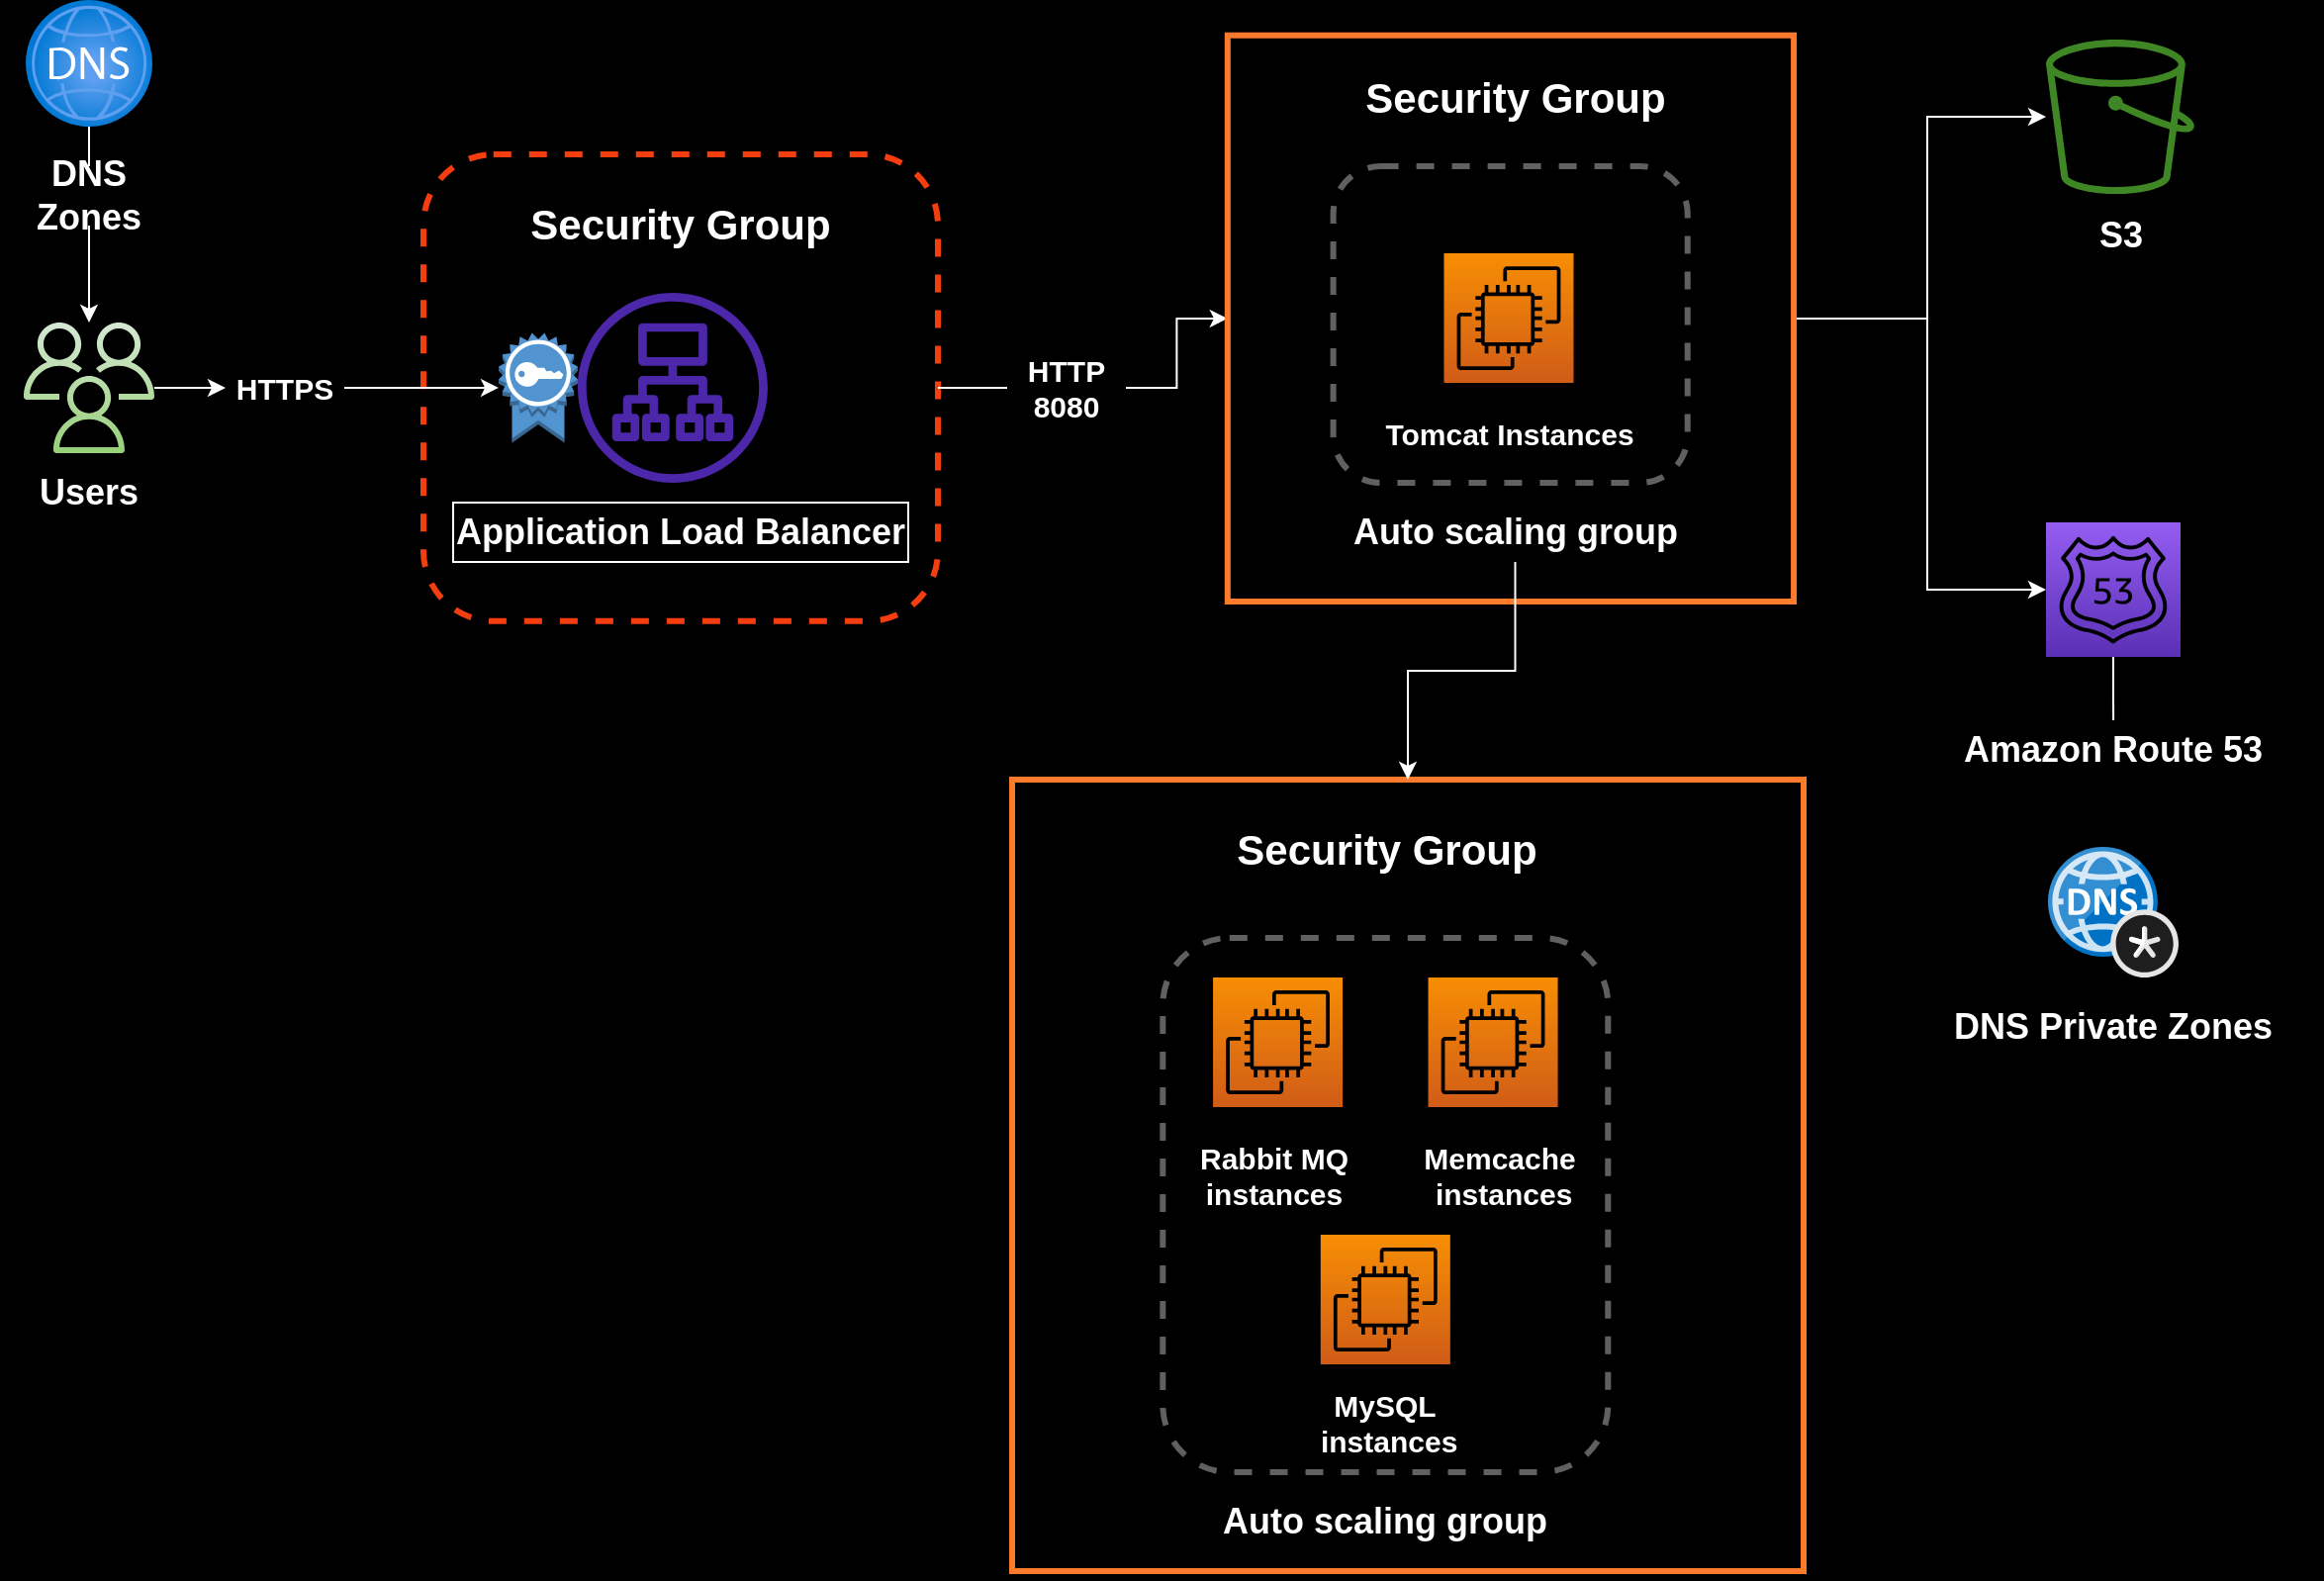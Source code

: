 <mxfile version="20.8.11" type="github">
  <diagram id="Ht1M8jgEwFfnCIfOTk4-" name="Page-1">
    <mxGraphModel dx="610" dy="289" grid="1" gridSize="10" guides="1" tooltips="1" connect="1" arrows="1" fold="1" page="1" pageScale="1" pageWidth="1169" pageHeight="827" background="#000000" math="0" shadow="0">
      <root>
        <mxCell id="0" />
        <mxCell id="1" parent="0" />
        <mxCell id="zLqFnhN9I1rzCWaggQR7-6" value="" style="edgeStyle=orthogonalEdgeStyle;rounded=0;orthogonalLoop=1;jettySize=auto;html=1;startArrow=none;fontColor=#FFFFFF;" parent="1" source="4QRxjfR1u28q5DTtSrSD-2" target="4QRxjfR1u28q5DTtSrSD-5" edge="1">
          <mxGeometry relative="1" as="geometry" />
        </mxCell>
        <object label="" id="4QRxjfR1u28q5DTtSrSD-1">
          <mxCell style="aspect=fixed;html=1;points=[];align=center;image;fontSize=12;image=img/lib/azure2/networking/DNS_Zones.svg;fontColor=#FFFFFF;" parent="1" vertex="1">
            <mxGeometry x="29" y="16" width="64" height="64" as="geometry" />
          </mxCell>
        </object>
        <mxCell id="zLqFnhN9I1rzCWaggQR7-1" value="" style="edgeStyle=orthogonalEdgeStyle;rounded=0;orthogonalLoop=1;jettySize=auto;html=1;fontColor=#FFFFFF;labelBorderColor=#FFFFFF;strokeColor=#FFFFFF;" parent="1" source="4QRxjfR1u28q5DTtSrSD-5" target="4QRxjfR1u28q5DTtSrSD-58" edge="1">
          <mxGeometry relative="1" as="geometry" />
        </mxCell>
        <mxCell id="4QRxjfR1u28q5DTtSrSD-5" value="" style="sketch=0;outlineConnect=0;fillColor=#d5e8d4;strokeColor=none;dashed=0;verticalLabelPosition=bottom;verticalAlign=top;align=center;html=1;fontSize=12;fontStyle=0;aspect=fixed;pointerEvents=1;shape=mxgraph.aws4.users;gradientColor=#97d077;fontColor=#FFFFFF;" parent="1" vertex="1">
          <mxGeometry x="28" y="179" width="66" height="66" as="geometry" />
        </mxCell>
        <mxCell id="4QRxjfR1u28q5DTtSrSD-48" value="" style="edgeStyle=orthogonalEdgeStyle;rounded=0;orthogonalLoop=1;jettySize=auto;html=1;fontFamily=Tahoma;fontSize=15;fontColor=#FFFFFF;startArrow=none;strokeColor=#FFFFFF;" parent="1" source="4QRxjfR1u28q5DTtSrSD-55" target="4QRxjfR1u28q5DTtSrSD-9" edge="1">
          <mxGeometry relative="1" as="geometry" />
        </mxCell>
        <mxCell id="4QRxjfR1u28q5DTtSrSD-8" value="" style="rounded=1;whiteSpace=wrap;html=1;dashed=1;fillColor=none;strokeColor=#f53e10;strokeWidth=3;fontColor=#FFFFFF;" parent="1" vertex="1">
          <mxGeometry x="230" y="94.06" width="260" height="235.87" as="geometry" />
        </mxCell>
        <mxCell id="4QRxjfR1u28q5DTtSrSD-52" style="edgeStyle=orthogonalEdgeStyle;rounded=0;orthogonalLoop=1;jettySize=auto;html=1;entryX=0;entryY=0.5;entryDx=0;entryDy=0;entryPerimeter=0;fontFamily=Tahoma;fontSize=15;fontColor=#FFFFFF;strokeColor=#FFFFFF;" parent="1" source="4QRxjfR1u28q5DTtSrSD-9" target="4QRxjfR1u28q5DTtSrSD-42" edge="1">
          <mxGeometry relative="1" as="geometry">
            <Array as="points">
              <mxPoint x="990" y="177" />
              <mxPoint x="990" y="314" />
            </Array>
          </mxGeometry>
        </mxCell>
        <mxCell id="JdfW3q7XRRElJC6JKNPO-4" style="edgeStyle=orthogonalEdgeStyle;rounded=0;orthogonalLoop=1;jettySize=auto;html=1;fontColor=#FFFFFF;strokeColor=#FFFFFF;" parent="1" source="4QRxjfR1u28q5DTtSrSD-9" target="JdfW3q7XRRElJC6JKNPO-2" edge="1">
          <mxGeometry relative="1" as="geometry">
            <Array as="points">
              <mxPoint x="990" y="177" />
              <mxPoint x="990" y="75" />
            </Array>
          </mxGeometry>
        </mxCell>
        <mxCell id="4QRxjfR1u28q5DTtSrSD-9" value="" style="whiteSpace=wrap;html=1;aspect=fixed;strokeColor=#fc7a2c;strokeWidth=3;perimeterSpacing=0;fontSize=7;fillColor=none;fontColor=#FFFFFF;" parent="1" vertex="1">
          <mxGeometry x="636.41" y="33.87" width="286.13" height="286.13" as="geometry" />
        </mxCell>
        <mxCell id="4QRxjfR1u28q5DTtSrSD-31" value="" style="whiteSpace=wrap;html=1;aspect=fixed;strokeColor=#fc7a2c;strokeWidth=3;perimeterSpacing=0;fillColor=none;fontColor=#FFFFFF;" parent="1" vertex="1">
          <mxGeometry x="527.5" y="410" width="400" height="400" as="geometry" />
        </mxCell>
        <mxCell id="4QRxjfR1u28q5DTtSrSD-30" value="" style="sketch=0;outlineConnect=0;fontColor=#FFFFFF;gradientColor=none;fillColor=#4D27AA;strokeColor=none;dashed=0;verticalLabelPosition=bottom;verticalAlign=top;align=center;html=1;fontSize=12;fontStyle=0;aspect=fixed;pointerEvents=1;shape=mxgraph.aws4.application_load_balancer;" parent="1" vertex="1">
          <mxGeometry x="308.01" y="164.06" width="95.94" height="95.94" as="geometry" />
        </mxCell>
        <mxCell id="4QRxjfR1u28q5DTtSrSD-24" value="" style="sketch=0;points=[[0,0,0],[0.25,0,0],[0.5,0,0],[0.75,0,0],[1,0,0],[0,1,0],[0.25,1,0],[0.5,1,0],[0.75,1,0],[1,1,0],[0,0.25,0],[0,0.5,0],[0,0.75,0],[1,0.25,0],[1,0.5,0],[1,0.75,0]];outlineConnect=0;fontColor=#FFFFFF;gradientColor=#F78E04;gradientDirection=north;fillColor=#D05C17;strokeColor=#000000;dashed=0;verticalLabelPosition=bottom;verticalAlign=top;align=center;html=1;fontSize=12;fontStyle=0;aspect=fixed;shape=mxgraph.aws4.resourceIcon;resIcon=mxgraph.aws4.ec2;" parent="1" vertex="1">
          <mxGeometry x="745.75" y="144.06" width="65.5" height="65.5" as="geometry" />
        </mxCell>
        <mxCell id="4QRxjfR1u28q5DTtSrSD-26" value="" style="sketch=0;points=[[0,0,0],[0.25,0,0],[0.5,0,0],[0.75,0,0],[1,0,0],[0,1,0],[0.25,1,0],[0.5,1,0],[0.75,1,0],[1,1,0],[0,0.25,0],[0,0.5,0],[0,0.75,0],[1,0.25,0],[1,0.5,0],[1,0.75,0]];outlineConnect=0;fontColor=#FFFFFF;gradientColor=#F78E04;gradientDirection=north;fillColor=#D05C17;strokeColor=none;dashed=0;verticalLabelPosition=bottom;verticalAlign=top;align=center;html=1;fontSize=12;fontStyle=0;aspect=fixed;shape=mxgraph.aws4.resourceIcon;resIcon=mxgraph.aws4.ec2;" parent="1" vertex="1">
          <mxGeometry x="737.79" y="510" width="65.5" height="65.5" as="geometry" />
        </mxCell>
        <mxCell id="4QRxjfR1u28q5DTtSrSD-27" value="" style="sketch=0;points=[[0,0,0],[0.25,0,0],[0.5,0,0],[0.75,0,0],[1,0,0],[0,1,0],[0.25,1,0],[0.5,1,0],[0.75,1,0],[1,1,0],[0,0.25,0],[0,0.5,0],[0,0.75,0],[1,0.25,0],[1,0.5,0],[1,0.75,0]];outlineConnect=0;fontColor=#FFFFFF;gradientColor=#F78E04;gradientDirection=north;fillColor=#D05C17;strokeColor=none;dashed=0;verticalLabelPosition=bottom;verticalAlign=top;align=center;html=1;fontSize=12;fontStyle=0;aspect=fixed;shape=mxgraph.aws4.resourceIcon;resIcon=mxgraph.aws4.ec2;" parent="1" vertex="1">
          <mxGeometry x="629.04" y="510" width="65.5" height="65.5" as="geometry" />
        </mxCell>
        <mxCell id="4QRxjfR1u28q5DTtSrSD-29" value="" style="sketch=0;points=[[0,0,0],[0.25,0,0],[0.5,0,0],[0.75,0,0],[1,0,0],[0,1,0],[0.25,1,0],[0.5,1,0],[0.75,1,0],[1,1,0],[0,0.25,0],[0,0.5,0],[0,0.75,0],[1,0.25,0],[1,0.5,0],[1,0.75,0]];outlineConnect=0;fontColor=#FFFFFF;gradientColor=#F78E04;gradientDirection=north;fillColor=#D05C17;strokeColor=none;dashed=0;verticalLabelPosition=bottom;verticalAlign=top;align=center;html=1;fontSize=12;fontStyle=0;aspect=fixed;shape=mxgraph.aws4.resourceIcon;resIcon=mxgraph.aws4.ec2;" parent="1" vertex="1">
          <mxGeometry x="683.41" y="640" width="65.5" height="65.5" as="geometry" />
        </mxCell>
        <mxCell id="4QRxjfR1u28q5DTtSrSD-32" value="&lt;h3 style=&quot;font-size: 21px;&quot;&gt;Security Group&lt;br style=&quot;font-size: 21px;&quot;&gt;&lt;/h3&gt;" style="text;html=1;strokeColor=none;fillColor=none;align=center;verticalAlign=middle;whiteSpace=wrap;rounded=0;fontSize=21;fontColor=#FFFFFF;" parent="1" vertex="1">
          <mxGeometry x="694.62" y="50" width="174.25" height="30" as="geometry" />
        </mxCell>
        <mxCell id="4QRxjfR1u28q5DTtSrSD-33" value="&lt;h3 style=&quot;font-size: 21px;&quot;&gt;Security Group&lt;br style=&quot;font-size: 21px;&quot;&gt;&lt;/h3&gt;" style="text;html=1;strokeColor=none;fillColor=none;align=center;verticalAlign=middle;whiteSpace=wrap;rounded=0;fontSize=21;fontColor=#FFFFFF;" parent="1" vertex="1">
          <mxGeometry x="630" y="430" width="174.25" height="30" as="geometry" />
        </mxCell>
        <mxCell id="4QRxjfR1u28q5DTtSrSD-38" value="&lt;h3 style=&quot;font-size: 21px;&quot;&gt;Security Group&lt;br style=&quot;font-size: 21px;&quot;&gt;&lt;/h3&gt;" style="text;html=1;strokeColor=none;fillColor=none;align=center;verticalAlign=middle;whiteSpace=wrap;rounded=0;fontSize=21;fontColor=#FFFFFF;" parent="1" vertex="1">
          <mxGeometry x="272.88" y="114.06" width="174.25" height="30" as="geometry" />
        </mxCell>
        <mxCell id="4QRxjfR1u28q5DTtSrSD-39" value="&lt;font data-darkreader-inline-color=&quot;&quot; style=&quot;font-size: 18px; --darkreader-inline-color: #e8e6e3;&quot;&gt;&lt;b&gt;&lt;font style=&quot;font-size: 18px;&quot;&gt;Application Load Balancer&lt;/font&gt;&lt;/b&gt;&lt;/font&gt;" style="text;html=1;strokeColor=#FFFFFF;fillColor=none;align=center;verticalAlign=middle;whiteSpace=wrap;rounded=0;fontColor=#FFFFFF;" parent="1" vertex="1">
          <mxGeometry x="245.01" y="270" width="230" height="30" as="geometry" />
        </mxCell>
        <mxCell id="4QRxjfR1u28q5DTtSrSD-41" value="&lt;h3 style=&quot;font-size: 18px;&quot;&gt;&lt;font data-darkreader-inline-color=&quot;&quot; style=&quot;--darkreader-inline-color: #e8e6e3;&quot;&gt;Users&lt;br&gt;&lt;/font&gt;&lt;/h3&gt;" style="text;html=1;strokeColor=none;fillColor=none;align=center;verticalAlign=middle;whiteSpace=wrap;rounded=0;fontColor=#FFFFFF;" parent="1" vertex="1">
          <mxGeometry x="16" y="250" width="90" height="30" as="geometry" />
        </mxCell>
        <mxCell id="4QRxjfR1u28q5DTtSrSD-50" value="" style="edgeStyle=orthogonalEdgeStyle;rounded=0;orthogonalLoop=1;jettySize=auto;html=1;fontFamily=Tahoma;fontSize=15;fontColor=#FFFFFF;startArrow=none;" parent="1" source="4QRxjfR1u28q5DTtSrSD-74" target="4QRxjfR1u28q5DTtSrSD-45" edge="1">
          <mxGeometry relative="1" as="geometry" />
        </mxCell>
        <mxCell id="4QRxjfR1u28q5DTtSrSD-42" value="" style="sketch=0;points=[[0,0,0],[0.25,0,0],[0.5,0,0],[0.75,0,0],[1,0,0],[0,1,0],[0.25,1,0],[0.5,1,0],[0.75,1,0],[1,1,0],[0,0.25,0],[0,0.5,0],[0,0.75,0],[1,0.25,0],[1,0.5,0],[1,0.75,0]];outlineConnect=0;fontColor=#FFFFFF;gradientColor=#945DF2;gradientDirection=north;fillColor=#5A30B5;strokeColor=none;dashed=0;verticalLabelPosition=bottom;verticalAlign=top;align=center;html=1;fontSize=12;fontStyle=0;aspect=fixed;shape=mxgraph.aws4.resourceIcon;resIcon=mxgraph.aws4.route_53;strokeWidth=3;fontFamily=Tahoma;" parent="1" vertex="1">
          <mxGeometry x="1050" y="280" width="68" height="68" as="geometry" />
        </mxCell>
        <mxCell id="4QRxjfR1u28q5DTtSrSD-45" value="" style="sketch=0;aspect=fixed;html=1;points=[];align=center;image;fontSize=12;image=img/lib/mscae/DNS_Private_Zones.svg;dashed=1;strokeColor=#000000;strokeWidth=3;fontFamily=Tahoma;fontColor=#FFFFFF;fillColor=#18141d;" parent="1" vertex="1">
          <mxGeometry x="1051" y="444" width="66" height="66" as="geometry" />
        </mxCell>
        <mxCell id="4QRxjfR1u28q5DTtSrSD-53" value="" style="outlineConnect=0;dashed=0;verticalLabelPosition=bottom;verticalAlign=top;align=center;html=1;shape=mxgraph.aws3.certificate;fillColor=#5294CF;gradientColor=none;strokeColor=#000000;strokeWidth=3;fontFamily=Tahoma;fontSize=15;fontColor=#FFFFFF;" parent="1" vertex="1">
          <mxGeometry x="268.01" y="184.24" width="40" height="55.5" as="geometry" />
        </mxCell>
        <mxCell id="4QRxjfR1u28q5DTtSrSD-56" value="" style="edgeStyle=orthogonalEdgeStyle;rounded=0;orthogonalLoop=1;jettySize=auto;html=1;fontFamily=Tahoma;fontSize=15;fontColor=#FFFFFF;endArrow=none;" parent="1" source="4QRxjfR1u28q5DTtSrSD-8" target="4QRxjfR1u28q5DTtSrSD-55" edge="1">
          <mxGeometry relative="1" as="geometry">
            <mxPoint x="230" y="212" as="sourcePoint" />
            <mxPoint x="94" y="212" as="targetPoint" />
          </mxGeometry>
        </mxCell>
        <mxCell id="4QRxjfR1u28q5DTtSrSD-57" value="" style="edgeStyle=orthogonalEdgeStyle;rounded=0;orthogonalLoop=1;jettySize=auto;html=1;fontFamily=Tahoma;fontSize=15;fontColor=#FFFFFF;endArrow=none;strokeColor=#FFFFFF;" parent="1" source="4QRxjfR1u28q5DTtSrSD-8" target="4QRxjfR1u28q5DTtSrSD-55" edge="1">
          <mxGeometry relative="1" as="geometry">
            <mxPoint x="490" y="212" as="sourcePoint" />
            <mxPoint x="630" y="167.412" as="targetPoint" />
          </mxGeometry>
        </mxCell>
        <mxCell id="4QRxjfR1u28q5DTtSrSD-55" value="&lt;h3 style=&quot;font-size: 15px;&quot;&gt;&lt;font data-darkreader-inline-color=&quot;&quot; style=&quot;--darkreader-inline-color: #e8e6e3;&quot;&gt;HTTP 8080&lt;br&gt;&lt;/font&gt;&lt;/h3&gt;" style="text;html=1;strokeColor=none;fillColor=none;align=center;verticalAlign=middle;whiteSpace=wrap;rounded=0;fontColor=#FFFFFF;" parent="1" vertex="1">
          <mxGeometry x="525" y="197" width="60" height="30" as="geometry" />
        </mxCell>
        <mxCell id="zLqFnhN9I1rzCWaggQR7-2" value="" style="edgeStyle=orthogonalEdgeStyle;rounded=0;orthogonalLoop=1;jettySize=auto;html=1;fontColor=#FFFFFF;strokeColor=#FFFFFF;" parent="1" source="4QRxjfR1u28q5DTtSrSD-58" target="4QRxjfR1u28q5DTtSrSD-53" edge="1">
          <mxGeometry relative="1" as="geometry" />
        </mxCell>
        <mxCell id="4QRxjfR1u28q5DTtSrSD-58" value="&lt;h3 style=&quot;font-size: 15px;&quot;&gt;&lt;font data-darkreader-inline-color=&quot;&quot; style=&quot;--darkreader-inline-color: #e8e6e3;&quot;&gt;HTTPS&lt;/font&gt;&lt;br&gt;&lt;/h3&gt;" style="text;html=1;strokeColor=none;fillColor=none;align=center;verticalAlign=middle;whiteSpace=wrap;rounded=0;fontColor=#FFFFFF;" parent="1" vertex="1">
          <mxGeometry x="130" y="196.99" width="60" height="30" as="geometry" />
        </mxCell>
        <mxCell id="4QRxjfR1u28q5DTtSrSD-65" value="" style="rounded=1;whiteSpace=wrap;html=1;dashed=1;fillColor=none;strokeWidth=3;strokeColor=#606060;fontColor=#FFFFFF;" parent="1" vertex="1">
          <mxGeometry x="689.81" y="100" width="179.06" height="160" as="geometry" />
        </mxCell>
        <mxCell id="4QRxjfR1u28q5DTtSrSD-67" value="" style="rounded=1;whiteSpace=wrap;html=1;dashed=1;fillColor=none;strokeWidth=3;strokeColor=#606060;fontColor=#FFFFFF;" parent="1" vertex="1">
          <mxGeometry x="603.66" y="490" width="225" height="270" as="geometry" />
        </mxCell>
        <mxCell id="zLqFnhN9I1rzCWaggQR7-3" value="" style="edgeStyle=orthogonalEdgeStyle;rounded=0;orthogonalLoop=1;jettySize=auto;html=1;fontColor=#FFFFFF;strokeColor=#FFFFFF;" parent="1" source="4QRxjfR1u28q5DTtSrSD-68" target="4QRxjfR1u28q5DTtSrSD-31" edge="1">
          <mxGeometry relative="1" as="geometry" />
        </mxCell>
        <mxCell id="4QRxjfR1u28q5DTtSrSD-68" value="&lt;h3 style=&quot;font-size: 18px;&quot;&gt;&lt;font style=&quot;font-size: 18px;&quot;&gt;&lt;font data-darkreader-inline-color=&quot;&quot; style=&quot;--darkreader-inline-color: #e8e6e3;&quot;&gt;Auto scaling group&lt;/font&gt;&lt;br&gt;&lt;/font&gt;&lt;/h3&gt;" style="text;html=1;strokeColor=none;fillColor=none;align=center;verticalAlign=middle;whiteSpace=wrap;rounded=0;fontColor=#FFFFFF;" parent="1" vertex="1">
          <mxGeometry x="685.59" y="270" width="192.32" height="30" as="geometry" />
        </mxCell>
        <mxCell id="4QRxjfR1u28q5DTtSrSD-69" value="&lt;h3 style=&quot;font-size: 18px;&quot;&gt;&lt;font style=&quot;font-size: 18px;&quot;&gt;Auto scaling group&lt;br&gt;&lt;/font&gt;&lt;/h3&gt;" style="text;html=1;strokeColor=none;fillColor=none;align=center;verticalAlign=middle;whiteSpace=wrap;rounded=0;fontColor=#FFFFFF;" parent="1" vertex="1">
          <mxGeometry x="614.33" y="770" width="203.66" height="30" as="geometry" />
        </mxCell>
        <mxCell id="4QRxjfR1u28q5DTtSrSD-70" value="&lt;font data-darkreader-inline-color=&quot;&quot; style=&quot;font-size: 15px; --darkreader-inline-color: #e8e6e3;&quot;&gt;Tomcat Instances&lt;/font&gt;" style="text;html=1;strokeColor=none;fillColor=none;align=center;verticalAlign=middle;whiteSpace=wrap;rounded=0;fontStyle=1;fontColor=#FFFFFF;" parent="1" vertex="1">
          <mxGeometry x="708.18" y="220" width="142.32" height="30" as="geometry" />
        </mxCell>
        <mxCell id="4QRxjfR1u28q5DTtSrSD-71" value="&lt;div style=&quot;font-size: 15px;&quot;&gt;&lt;font data-darkreader-inline-color=&quot;&quot; style=&quot;font-size: 15px; --darkreader-inline-color: #e8e6e3;&quot;&gt;Rabbit MQ instances&lt;/font&gt;&lt;/div&gt;" style="text;html=1;strokeColor=none;fillColor=none;align=center;verticalAlign=middle;whiteSpace=wrap;rounded=0;fontStyle=1;fontColor=#FFFFFF;" parent="1" vertex="1">
          <mxGeometry x="588.66" y="595" width="142.32" height="30" as="geometry" />
        </mxCell>
        <mxCell id="4QRxjfR1u28q5DTtSrSD-72" value="&lt;div style=&quot;font-size: 15px;&quot;&gt;&lt;font style=&quot;font-size: 15px;&quot;&gt;Memcache&lt;/font&gt;&lt;/div&gt;&lt;div style=&quot;font-size: 15px;&quot;&gt;&lt;font style=&quot;font-size: 15px;&quot;&gt;&amp;nbsp;instances&lt;/font&gt;&lt;/div&gt;" style="text;html=1;strokeColor=none;fillColor=none;align=center;verticalAlign=middle;whiteSpace=wrap;rounded=0;fontStyle=1;fontColor=#FFFFFF;" parent="1" vertex="1">
          <mxGeometry x="703.28" y="595" width="142.32" height="30" as="geometry" />
        </mxCell>
        <mxCell id="4QRxjfR1u28q5DTtSrSD-73" value="&lt;div style=&quot;font-size: 15px;&quot;&gt;&lt;font data-darkreader-inline-color=&quot;&quot; style=&quot;font-size: 15px; --darkreader-inline-color: #e8e6e3;&quot;&gt;MySQL&lt;/font&gt;&lt;/div&gt;&lt;div style=&quot;font-size: 15px;&quot;&gt;&lt;font data-darkreader-inline-color=&quot;&quot; style=&quot;font-size: 15px; --darkreader-inline-color: #e8e6e3;&quot;&gt;&amp;nbsp;instances&lt;/font&gt;&lt;/div&gt;" style="text;html=1;strokeColor=none;fillColor=none;align=center;verticalAlign=middle;whiteSpace=wrap;rounded=0;fontStyle=1;fontColor=#FFFFFF;" parent="1" vertex="1">
          <mxGeometry x="645" y="720" width="142.32" height="30" as="geometry" />
        </mxCell>
        <mxCell id="4QRxjfR1u28q5DTtSrSD-76" value="" style="edgeStyle=orthogonalEdgeStyle;rounded=0;orthogonalLoop=1;jettySize=auto;html=1;fontFamily=Tahoma;fontSize=15;fontColor=#FFFFFF;endArrow=none;strokeColor=#FFFFFF;" parent="1" source="4QRxjfR1u28q5DTtSrSD-42" target="4QRxjfR1u28q5DTtSrSD-74" edge="1">
          <mxGeometry relative="1" as="geometry">
            <mxPoint x="1084" y="348" as="sourcePoint" />
            <mxPoint x="1085.0" y="424" as="targetPoint" />
          </mxGeometry>
        </mxCell>
        <mxCell id="4QRxjfR1u28q5DTtSrSD-74" value="&lt;h3 style=&quot;font-size: 18px;&quot;&gt;&lt;font style=&quot;font-size: 18px;&quot;&gt;&lt;font data-darkreader-inline-color=&quot;&quot; style=&quot;--darkreader-inline-color: #e8e6e3;&quot;&gt;Amazon Route 53&lt;/font&gt;&lt;br&gt;&lt;/font&gt;&lt;/h3&gt;" style="text;html=1;strokeColor=none;fillColor=none;align=center;verticalAlign=middle;whiteSpace=wrap;rounded=0;fontColor=#FFFFFF;" parent="1" vertex="1">
          <mxGeometry x="982.17" y="380" width="203.66" height="30" as="geometry" />
        </mxCell>
        <mxCell id="4QRxjfR1u28q5DTtSrSD-78" value="&lt;h3 style=&quot;font-size: 18px;&quot;&gt;&lt;font style=&quot;font-size: 18px;&quot;&gt;&lt;font data-darkreader-inline-color=&quot;&quot; style=&quot;--darkreader-inline-color: #e8e6e3;&quot;&gt;DNS Private Zones&lt;/font&gt;&lt;br&gt;&lt;/font&gt;&lt;/h3&gt;" style="text;html=1;strokeColor=none;fillColor=none;align=center;verticalAlign=middle;whiteSpace=wrap;rounded=0;fontColor=#FFFFFF;" parent="1" vertex="1">
          <mxGeometry x="982.17" y="520" width="203.66" height="30" as="geometry" />
        </mxCell>
        <mxCell id="zLqFnhN9I1rzCWaggQR7-9" value="" style="edgeStyle=orthogonalEdgeStyle;rounded=0;orthogonalLoop=1;jettySize=auto;html=1;endArrow=none;fontColor=#FFFFFF;strokeColor=#FFFFFF;" parent="1" source="4QRxjfR1u28q5DTtSrSD-1" target="4QRxjfR1u28q5DTtSrSD-2" edge="1">
          <mxGeometry relative="1" as="geometry">
            <mxPoint x="61" y="80" as="sourcePoint" />
            <mxPoint x="61" y="179" as="targetPoint" />
          </mxGeometry>
        </mxCell>
        <mxCell id="UkgWjjfoPncARp1UeeWx-2" value="" style="edgeStyle=orthogonalEdgeStyle;rounded=0;orthogonalLoop=1;jettySize=auto;html=1;labelBorderColor=#FFFFFF;fontColor=#FFFFFF;strokeColor=#FFFFFF;" edge="1" parent="1" source="4QRxjfR1u28q5DTtSrSD-2" target="4QRxjfR1u28q5DTtSrSD-5">
          <mxGeometry relative="1" as="geometry" />
        </mxCell>
        <mxCell id="4QRxjfR1u28q5DTtSrSD-2" value="&lt;h3 style=&quot;font-size: 18px;&quot;&gt;&lt;font data-darkreader-inline-color=&quot;&quot; style=&quot;font-size: 18px; --darkreader-inline-color: #e8e6e3;&quot;&gt;DNS Zones&lt;/font&gt;&lt;/h3&gt;" style="text;html=1;strokeColor=none;fillColor=none;align=center;verticalAlign=middle;whiteSpace=wrap;rounded=0;fontColor=#FFFFFF;" parent="1" vertex="1">
          <mxGeometry x="16" y="100" width="90" height="30" as="geometry" />
        </mxCell>
        <mxCell id="JdfW3q7XRRElJC6JKNPO-2" value="" style="sketch=0;outlineConnect=0;fontColor=#FFFFFF;gradientColor=none;fillColor=#3F8624;strokeColor=none;dashed=0;verticalLabelPosition=bottom;verticalAlign=top;align=center;html=1;fontSize=12;fontStyle=0;aspect=fixed;pointerEvents=1;shape=mxgraph.aws4.bucket;" parent="1" vertex="1">
          <mxGeometry x="1050" y="36.06" width="75" height="78" as="geometry" />
        </mxCell>
        <mxCell id="UkgWjjfoPncARp1UeeWx-1" value="&lt;h3 style=&quot;font-size: 18px;&quot;&gt;&lt;font data-darkreader-inline-color=&quot;&quot; style=&quot;font-size: 18px; --darkreader-inline-color: #e8e6e3;&quot;&gt;&lt;font style=&quot;&quot;&gt;S3&lt;/font&gt;&lt;br&gt;&lt;/font&gt;&lt;/h3&gt;" style="text;html=1;strokeColor=none;fillColor=none;align=center;verticalAlign=middle;whiteSpace=wrap;rounded=0;fontColor=#FFFFFF;" vertex="1" parent="1">
          <mxGeometry x="985.67" y="120" width="203.66" height="30" as="geometry" />
        </mxCell>
      </root>
    </mxGraphModel>
  </diagram>
</mxfile>
